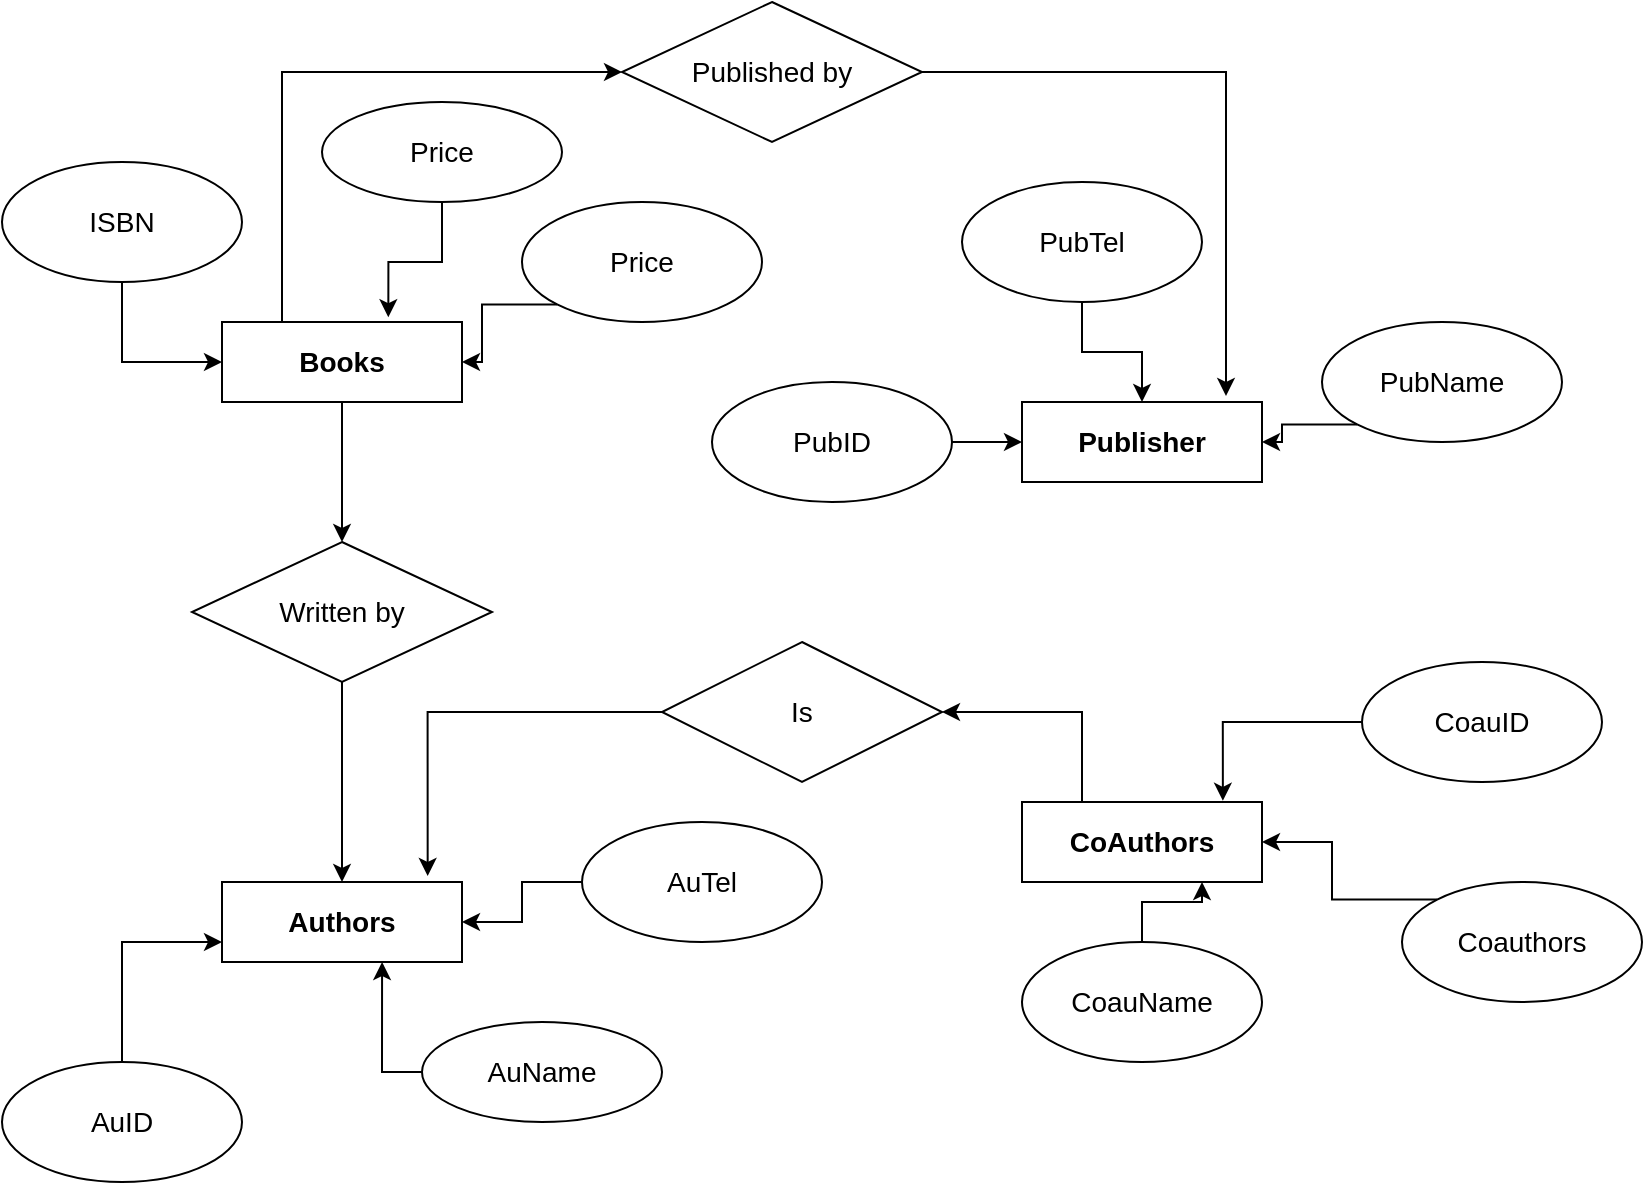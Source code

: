 <mxfile version="17.4.6" type="github">
  <diagram id="R2lEEEUBdFMjLlhIrx00" name="Page-1">
    <mxGraphModel dx="1038" dy="585" grid="1" gridSize="10" guides="1" tooltips="1" connect="1" arrows="1" fold="1" page="1" pageScale="1" pageWidth="850" pageHeight="1100" math="0" shadow="0" extFonts="Permanent Marker^https://fonts.googleapis.com/css?family=Permanent+Marker">
      <root>
        <mxCell id="0" />
        <mxCell id="1" parent="0" />
        <mxCell id="PpcnOL_4L1wb7tZF7NYV-44" style="edgeStyle=orthogonalEdgeStyle;rounded=0;orthogonalLoop=1;jettySize=auto;html=1;exitX=0.5;exitY=1;exitDx=0;exitDy=0;entryX=0.5;entryY=0;entryDx=0;entryDy=0;fontSize=14;" parent="1" source="PpcnOL_4L1wb7tZF7NYV-1" target="PpcnOL_4L1wb7tZF7NYV-38" edge="1">
          <mxGeometry relative="1" as="geometry" />
        </mxCell>
        <mxCell id="PpcnOL_4L1wb7tZF7NYV-46" style="edgeStyle=orthogonalEdgeStyle;rounded=0;orthogonalLoop=1;jettySize=auto;html=1;exitX=0.25;exitY=0;exitDx=0;exitDy=0;entryX=0;entryY=0.5;entryDx=0;entryDy=0;fontSize=14;" parent="1" source="PpcnOL_4L1wb7tZF7NYV-1" target="PpcnOL_4L1wb7tZF7NYV-37" edge="1">
          <mxGeometry relative="1" as="geometry" />
        </mxCell>
        <mxCell id="PpcnOL_4L1wb7tZF7NYV-1" value="&lt;b&gt;&lt;font style=&quot;font-size: 14px&quot;&gt;Books&lt;/font&gt;&lt;/b&gt;" style="rounded=0;whiteSpace=wrap;html=1;" parent="1" vertex="1">
          <mxGeometry x="120" y="200" width="120" height="40" as="geometry" />
        </mxCell>
        <mxCell id="PpcnOL_4L1wb7tZF7NYV-2" value="&lt;b&gt;&lt;font style=&quot;font-size: 14px&quot;&gt;Publisher&lt;/font&gt;&lt;/b&gt;" style="rounded=0;whiteSpace=wrap;html=1;" parent="1" vertex="1">
          <mxGeometry x="520" y="240" width="120" height="40" as="geometry" />
        </mxCell>
        <mxCell id="PpcnOL_4L1wb7tZF7NYV-3" value="&lt;b&gt;Authors&lt;/b&gt;" style="rounded=0;whiteSpace=wrap;html=1;fontSize=14;" parent="1" vertex="1">
          <mxGeometry x="120" y="480" width="120" height="40" as="geometry" />
        </mxCell>
        <mxCell id="PpcnOL_4L1wb7tZF7NYV-50" style="edgeStyle=orthogonalEdgeStyle;rounded=0;orthogonalLoop=1;jettySize=auto;html=1;exitX=0.25;exitY=0;exitDx=0;exitDy=0;entryX=1;entryY=0.5;entryDx=0;entryDy=0;fontSize=14;" parent="1" source="PpcnOL_4L1wb7tZF7NYV-4" target="PpcnOL_4L1wb7tZF7NYV-34" edge="1">
          <mxGeometry relative="1" as="geometry" />
        </mxCell>
        <mxCell id="PpcnOL_4L1wb7tZF7NYV-4" value="&lt;b&gt;CoAuthors&lt;/b&gt;" style="rounded=0;whiteSpace=wrap;html=1;fontSize=14;" parent="1" vertex="1">
          <mxGeometry x="520" y="440" width="120" height="40" as="geometry" />
        </mxCell>
        <mxCell id="PpcnOL_4L1wb7tZF7NYV-9" style="edgeStyle=orthogonalEdgeStyle;rounded=0;orthogonalLoop=1;jettySize=auto;html=1;exitX=0.5;exitY=1;exitDx=0;exitDy=0;entryX=0.693;entryY=-0.06;entryDx=0;entryDy=0;entryPerimeter=0;fontSize=14;" parent="1" source="PpcnOL_4L1wb7tZF7NYV-5" target="PpcnOL_4L1wb7tZF7NYV-1" edge="1">
          <mxGeometry relative="1" as="geometry" />
        </mxCell>
        <mxCell id="PpcnOL_4L1wb7tZF7NYV-5" value="Price" style="ellipse;whiteSpace=wrap;html=1;fontSize=14;" parent="1" vertex="1">
          <mxGeometry x="170" y="90" width="120" height="50" as="geometry" />
        </mxCell>
        <mxCell id="PpcnOL_4L1wb7tZF7NYV-8" style="edgeStyle=orthogonalEdgeStyle;rounded=0;orthogonalLoop=1;jettySize=auto;html=1;exitX=0;exitY=1;exitDx=0;exitDy=0;entryX=1;entryY=0.5;entryDx=0;entryDy=0;fontSize=14;" parent="1" source="PpcnOL_4L1wb7tZF7NYV-6" target="PpcnOL_4L1wb7tZF7NYV-1" edge="1">
          <mxGeometry relative="1" as="geometry" />
        </mxCell>
        <mxCell id="PpcnOL_4L1wb7tZF7NYV-6" value="Price" style="ellipse;whiteSpace=wrap;html=1;fontSize=14;" parent="1" vertex="1">
          <mxGeometry x="270" y="140" width="120" height="60" as="geometry" />
        </mxCell>
        <mxCell id="PpcnOL_4L1wb7tZF7NYV-10" style="edgeStyle=orthogonalEdgeStyle;rounded=0;orthogonalLoop=1;jettySize=auto;html=1;exitX=0.5;exitY=1;exitDx=0;exitDy=0;entryX=0;entryY=0.5;entryDx=0;entryDy=0;fontSize=14;" parent="1" source="PpcnOL_4L1wb7tZF7NYV-7" target="PpcnOL_4L1wb7tZF7NYV-1" edge="1">
          <mxGeometry relative="1" as="geometry" />
        </mxCell>
        <mxCell id="PpcnOL_4L1wb7tZF7NYV-7" value="ISBN" style="ellipse;whiteSpace=wrap;html=1;fontSize=14;" parent="1" vertex="1">
          <mxGeometry x="10" y="120" width="120" height="60" as="geometry" />
        </mxCell>
        <mxCell id="PpcnOL_4L1wb7tZF7NYV-15" style="edgeStyle=orthogonalEdgeStyle;rounded=0;orthogonalLoop=1;jettySize=auto;html=1;exitX=0.5;exitY=1;exitDx=0;exitDy=0;entryX=0.5;entryY=0;entryDx=0;entryDy=0;fontSize=14;" parent="1" source="PpcnOL_4L1wb7tZF7NYV-11" target="PpcnOL_4L1wb7tZF7NYV-2" edge="1">
          <mxGeometry relative="1" as="geometry" />
        </mxCell>
        <mxCell id="PpcnOL_4L1wb7tZF7NYV-11" value="PubTel" style="ellipse;whiteSpace=wrap;html=1;fontSize=14;" parent="1" vertex="1">
          <mxGeometry x="490" y="130" width="120" height="60" as="geometry" />
        </mxCell>
        <mxCell id="PpcnOL_4L1wb7tZF7NYV-16" style="edgeStyle=orthogonalEdgeStyle;rounded=0;orthogonalLoop=1;jettySize=auto;html=1;exitX=1;exitY=0.5;exitDx=0;exitDy=0;entryX=0;entryY=0.5;entryDx=0;entryDy=0;fontSize=14;" parent="1" source="PpcnOL_4L1wb7tZF7NYV-12" target="PpcnOL_4L1wb7tZF7NYV-2" edge="1">
          <mxGeometry relative="1" as="geometry" />
        </mxCell>
        <mxCell id="PpcnOL_4L1wb7tZF7NYV-12" value="PubID" style="ellipse;whiteSpace=wrap;html=1;fontSize=14;" parent="1" vertex="1">
          <mxGeometry x="365" y="230" width="120" height="60" as="geometry" />
        </mxCell>
        <mxCell id="PpcnOL_4L1wb7tZF7NYV-18" style="edgeStyle=orthogonalEdgeStyle;rounded=0;orthogonalLoop=1;jettySize=auto;html=1;exitX=0;exitY=1;exitDx=0;exitDy=0;entryX=1;entryY=0.5;entryDx=0;entryDy=0;fontSize=14;" parent="1" source="PpcnOL_4L1wb7tZF7NYV-13" target="PpcnOL_4L1wb7tZF7NYV-2" edge="1">
          <mxGeometry relative="1" as="geometry" />
        </mxCell>
        <mxCell id="PpcnOL_4L1wb7tZF7NYV-13" value="PubName" style="ellipse;whiteSpace=wrap;html=1;fontSize=14;" parent="1" vertex="1">
          <mxGeometry x="670" y="200" width="120" height="60" as="geometry" />
        </mxCell>
        <mxCell id="PpcnOL_4L1wb7tZF7NYV-23" style="edgeStyle=orthogonalEdgeStyle;rounded=0;orthogonalLoop=1;jettySize=auto;html=1;exitX=0;exitY=0.5;exitDx=0;exitDy=0;entryX=0.837;entryY=-0.015;entryDx=0;entryDy=0;entryPerimeter=0;fontSize=14;" parent="1" source="PpcnOL_4L1wb7tZF7NYV-19" target="PpcnOL_4L1wb7tZF7NYV-4" edge="1">
          <mxGeometry relative="1" as="geometry" />
        </mxCell>
        <mxCell id="PpcnOL_4L1wb7tZF7NYV-19" value="CoauID" style="ellipse;whiteSpace=wrap;html=1;fontSize=14;" parent="1" vertex="1">
          <mxGeometry x="690" y="370" width="120" height="60" as="geometry" />
        </mxCell>
        <mxCell id="PpcnOL_4L1wb7tZF7NYV-24" style="edgeStyle=orthogonalEdgeStyle;rounded=0;orthogonalLoop=1;jettySize=auto;html=1;exitX=0.5;exitY=0;exitDx=0;exitDy=0;entryX=0.75;entryY=1;entryDx=0;entryDy=0;fontSize=14;" parent="1" source="PpcnOL_4L1wb7tZF7NYV-20" target="PpcnOL_4L1wb7tZF7NYV-4" edge="1">
          <mxGeometry relative="1" as="geometry" />
        </mxCell>
        <mxCell id="PpcnOL_4L1wb7tZF7NYV-20" value="CoauName" style="ellipse;whiteSpace=wrap;html=1;fontSize=14;" parent="1" vertex="1">
          <mxGeometry x="520" y="510" width="120" height="60" as="geometry" />
        </mxCell>
        <mxCell id="PpcnOL_4L1wb7tZF7NYV-22" style="edgeStyle=orthogonalEdgeStyle;rounded=0;orthogonalLoop=1;jettySize=auto;html=1;exitX=0;exitY=0;exitDx=0;exitDy=0;fontSize=14;" parent="1" source="PpcnOL_4L1wb7tZF7NYV-21" target="PpcnOL_4L1wb7tZF7NYV-4" edge="1">
          <mxGeometry relative="1" as="geometry" />
        </mxCell>
        <mxCell id="PpcnOL_4L1wb7tZF7NYV-21" value="Coauthors&lt;br&gt;" style="ellipse;whiteSpace=wrap;html=1;fontSize=14;" parent="1" vertex="1">
          <mxGeometry x="710" y="480" width="120" height="60" as="geometry" />
        </mxCell>
        <mxCell id="PpcnOL_4L1wb7tZF7NYV-33" style="edgeStyle=orthogonalEdgeStyle;rounded=0;orthogonalLoop=1;jettySize=auto;html=1;exitX=0.5;exitY=0;exitDx=0;exitDy=0;entryX=0;entryY=0.75;entryDx=0;entryDy=0;fontSize=14;" parent="1" source="PpcnOL_4L1wb7tZF7NYV-25" target="PpcnOL_4L1wb7tZF7NYV-3" edge="1">
          <mxGeometry relative="1" as="geometry" />
        </mxCell>
        <mxCell id="PpcnOL_4L1wb7tZF7NYV-25" value="AuID" style="ellipse;whiteSpace=wrap;html=1;fontSize=14;" parent="1" vertex="1">
          <mxGeometry x="10" y="570" width="120" height="60" as="geometry" />
        </mxCell>
        <mxCell id="PpcnOL_4L1wb7tZF7NYV-30" style="edgeStyle=orthogonalEdgeStyle;rounded=0;orthogonalLoop=1;jettySize=auto;html=1;exitX=0;exitY=0.5;exitDx=0;exitDy=0;entryX=0.667;entryY=1;entryDx=0;entryDy=0;entryPerimeter=0;fontSize=14;" parent="1" source="PpcnOL_4L1wb7tZF7NYV-26" target="PpcnOL_4L1wb7tZF7NYV-3" edge="1">
          <mxGeometry relative="1" as="geometry" />
        </mxCell>
        <mxCell id="PpcnOL_4L1wb7tZF7NYV-26" value="AuName" style="ellipse;whiteSpace=wrap;html=1;fontSize=14;" parent="1" vertex="1">
          <mxGeometry x="220" y="550" width="120" height="50" as="geometry" />
        </mxCell>
        <mxCell id="PpcnOL_4L1wb7tZF7NYV-28" style="edgeStyle=orthogonalEdgeStyle;rounded=0;orthogonalLoop=1;jettySize=auto;html=1;exitX=0;exitY=0.5;exitDx=0;exitDy=0;fontSize=14;" parent="1" source="PpcnOL_4L1wb7tZF7NYV-27" target="PpcnOL_4L1wb7tZF7NYV-3" edge="1">
          <mxGeometry relative="1" as="geometry" />
        </mxCell>
        <mxCell id="PpcnOL_4L1wb7tZF7NYV-27" value="AuTel" style="ellipse;whiteSpace=wrap;html=1;fontSize=14;" parent="1" vertex="1">
          <mxGeometry x="300" y="450" width="120" height="60" as="geometry" />
        </mxCell>
        <mxCell id="PpcnOL_4L1wb7tZF7NYV-51" style="edgeStyle=orthogonalEdgeStyle;rounded=0;orthogonalLoop=1;jettySize=auto;html=1;exitX=0;exitY=0.5;exitDx=0;exitDy=0;entryX=0.857;entryY=-0.075;entryDx=0;entryDy=0;entryPerimeter=0;fontSize=14;" parent="1" source="PpcnOL_4L1wb7tZF7NYV-34" target="PpcnOL_4L1wb7tZF7NYV-3" edge="1">
          <mxGeometry relative="1" as="geometry" />
        </mxCell>
        <mxCell id="PpcnOL_4L1wb7tZF7NYV-34" value="Is" style="rhombus;whiteSpace=wrap;html=1;fontSize=14;" parent="1" vertex="1">
          <mxGeometry x="340" y="360" width="140" height="70" as="geometry" />
        </mxCell>
        <mxCell id="PpcnOL_4L1wb7tZF7NYV-47" style="edgeStyle=orthogonalEdgeStyle;rounded=0;orthogonalLoop=1;jettySize=auto;html=1;entryX=0.85;entryY=-0.075;entryDx=0;entryDy=0;entryPerimeter=0;fontSize=14;" parent="1" source="PpcnOL_4L1wb7tZF7NYV-37" target="PpcnOL_4L1wb7tZF7NYV-2" edge="1">
          <mxGeometry relative="1" as="geometry" />
        </mxCell>
        <mxCell id="PpcnOL_4L1wb7tZF7NYV-37" value="Published by" style="rhombus;whiteSpace=wrap;html=1;fontSize=14;" parent="1" vertex="1">
          <mxGeometry x="320" y="40" width="150" height="70" as="geometry" />
        </mxCell>
        <mxCell id="PpcnOL_4L1wb7tZF7NYV-45" style="edgeStyle=orthogonalEdgeStyle;rounded=0;orthogonalLoop=1;jettySize=auto;html=1;exitX=0.5;exitY=1;exitDx=0;exitDy=0;fontSize=14;" parent="1" source="PpcnOL_4L1wb7tZF7NYV-38" target="PpcnOL_4L1wb7tZF7NYV-3" edge="1">
          <mxGeometry relative="1" as="geometry" />
        </mxCell>
        <mxCell id="PpcnOL_4L1wb7tZF7NYV-38" value="Written by" style="rhombus;whiteSpace=wrap;html=1;fontSize=14;" parent="1" vertex="1">
          <mxGeometry x="105" y="310" width="150" height="70" as="geometry" />
        </mxCell>
      </root>
    </mxGraphModel>
  </diagram>
</mxfile>

